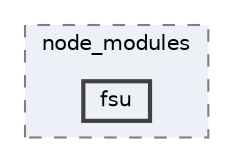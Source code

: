 digraph "C:/Users/arisc/OneDrive/Documents/GitHub/FINAL/EcoEats-Project/node_modules/fsu"
{
 // LATEX_PDF_SIZE
  bgcolor="transparent";
  edge [fontname=Helvetica,fontsize=10,labelfontname=Helvetica,labelfontsize=10];
  node [fontname=Helvetica,fontsize=10,shape=box,height=0.2,width=0.4];
  compound=true
  subgraph clusterdir_5091f2b68170d33f954320199e2fed0a {
    graph [ bgcolor="#edf0f7", pencolor="grey50", label="node_modules", fontname=Helvetica,fontsize=10 style="filled,dashed", URL="dir_5091f2b68170d33f954320199e2fed0a.html",tooltip=""]
  dir_ab3b9e675138d0e70cf5d5df1a1c1048 [label="fsu", fillcolor="#edf0f7", color="grey25", style="filled,bold", URL="dir_ab3b9e675138d0e70cf5d5df1a1c1048.html",tooltip=""];
  }
}
